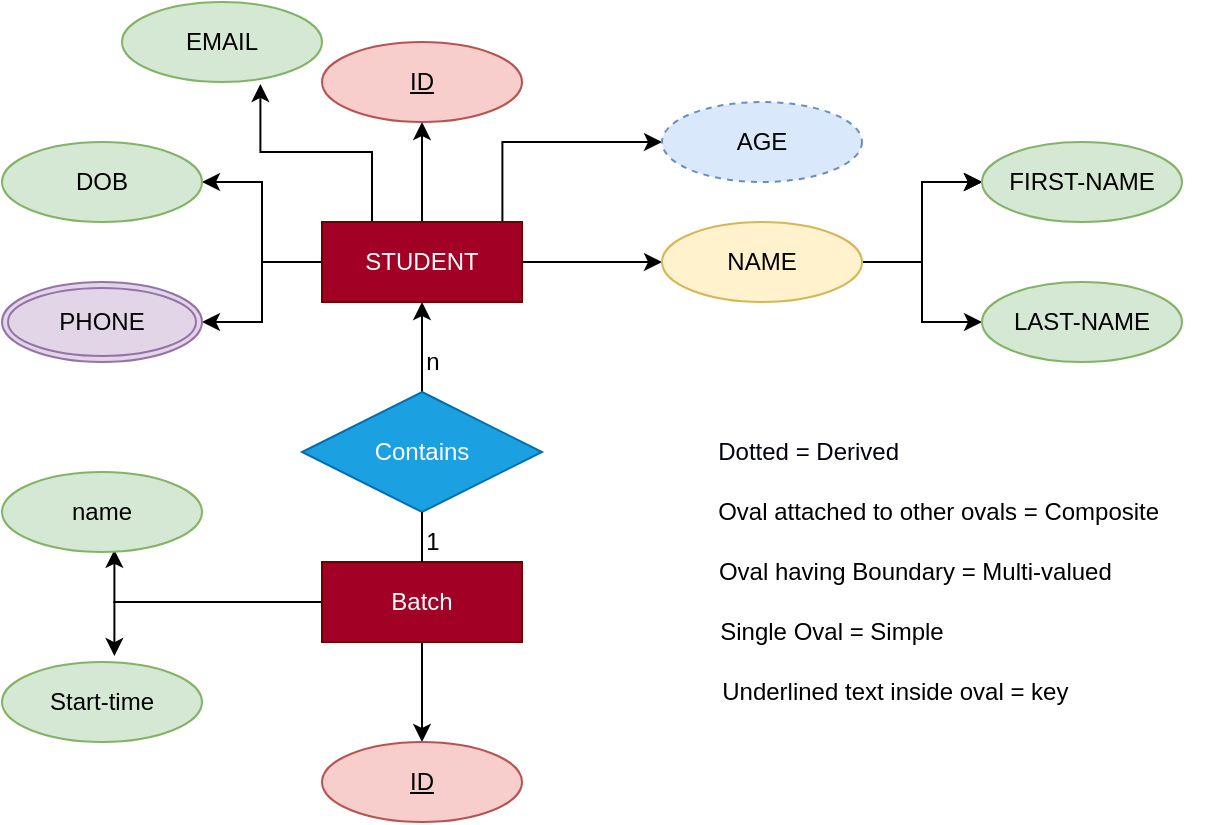 <mxfile version="21.6.2" type="device">
  <diagram id="R2lEEEUBdFMjLlhIrx00" name="Page-1">
    <mxGraphModel dx="840" dy="458" grid="1" gridSize="10" guides="1" tooltips="1" connect="1" arrows="1" fold="1" page="1" pageScale="1" pageWidth="850" pageHeight="1100" math="0" shadow="0" extFonts="Permanent Marker^https://fonts.googleapis.com/css?family=Permanent+Marker">
      <root>
        <mxCell id="0" />
        <mxCell id="1" parent="0" />
        <mxCell id="Hpv5rLEoRyB7x9i4mZ83-6" value="" style="edgeStyle=orthogonalEdgeStyle;rounded=0;orthogonalLoop=1;jettySize=auto;html=1;exitX=0.25;exitY=0;exitDx=0;exitDy=0;entryX=0.5;entryY=1;entryDx=0;entryDy=0;" edge="1" parent="1" source="Hpv5rLEoRyB7x9i4mZ83-2" target="Hpv5rLEoRyB7x9i4mZ83-5">
          <mxGeometry relative="1" as="geometry">
            <mxPoint x="270" y="110" as="targetPoint" />
            <Array as="points">
              <mxPoint x="300" y="140" />
            </Array>
          </mxGeometry>
        </mxCell>
        <mxCell id="Hpv5rLEoRyB7x9i4mZ83-9" value="" style="edgeStyle=orthogonalEdgeStyle;rounded=0;orthogonalLoop=1;jettySize=auto;html=1;" edge="1" parent="1" source="Hpv5rLEoRyB7x9i4mZ83-2" target="Hpv5rLEoRyB7x9i4mZ83-8">
          <mxGeometry relative="1" as="geometry" />
        </mxCell>
        <mxCell id="Hpv5rLEoRyB7x9i4mZ83-11" style="edgeStyle=orthogonalEdgeStyle;rounded=0;orthogonalLoop=1;jettySize=auto;html=1;exitX=0.902;exitY=-0.014;exitDx=0;exitDy=0;entryX=0;entryY=0.5;entryDx=0;entryDy=0;exitPerimeter=0;" edge="1" parent="1" source="Hpv5rLEoRyB7x9i4mZ83-2" target="Hpv5rLEoRyB7x9i4mZ83-10">
          <mxGeometry relative="1" as="geometry">
            <Array as="points">
              <mxPoint x="340" y="100" />
            </Array>
          </mxGeometry>
        </mxCell>
        <mxCell id="Hpv5rLEoRyB7x9i4mZ83-13" value="" style="edgeStyle=orthogonalEdgeStyle;rounded=0;orthogonalLoop=1;jettySize=auto;html=1;" edge="1" parent="1" source="Hpv5rLEoRyB7x9i4mZ83-2" target="Hpv5rLEoRyB7x9i4mZ83-12">
          <mxGeometry relative="1" as="geometry" />
        </mxCell>
        <mxCell id="Hpv5rLEoRyB7x9i4mZ83-23" style="edgeStyle=orthogonalEdgeStyle;rounded=0;orthogonalLoop=1;jettySize=auto;html=1;entryX=1;entryY=0.5;entryDx=0;entryDy=0;" edge="1" parent="1" source="Hpv5rLEoRyB7x9i4mZ83-2" target="Hpv5rLEoRyB7x9i4mZ83-20">
          <mxGeometry relative="1" as="geometry">
            <mxPoint x="220" y="200" as="targetPoint" />
            <Array as="points">
              <mxPoint x="220" y="160" />
              <mxPoint x="220" y="190" />
            </Array>
          </mxGeometry>
        </mxCell>
        <mxCell id="Hpv5rLEoRyB7x9i4mZ83-30" style="edgeStyle=orthogonalEdgeStyle;rounded=0;orthogonalLoop=1;jettySize=auto;html=1;exitX=0.25;exitY=0;exitDx=0;exitDy=0;entryX=0.692;entryY=1.024;entryDx=0;entryDy=0;entryPerimeter=0;" edge="1" parent="1" source="Hpv5rLEoRyB7x9i4mZ83-2" target="Hpv5rLEoRyB7x9i4mZ83-3">
          <mxGeometry relative="1" as="geometry" />
        </mxCell>
        <mxCell id="Hpv5rLEoRyB7x9i4mZ83-2" value="STUDENT" style="whiteSpace=wrap;html=1;align=center;fillColor=#a20025;fontColor=#ffffff;strokeColor=#6F0000;" vertex="1" parent="1">
          <mxGeometry x="250" y="140" width="100" height="40" as="geometry" />
        </mxCell>
        <mxCell id="Hpv5rLEoRyB7x9i4mZ83-3" value="EMAIL" style="ellipse;whiteSpace=wrap;html=1;align=center;fillColor=#d5e8d4;strokeColor=#82b366;" vertex="1" parent="1">
          <mxGeometry x="150" y="30" width="100" height="40" as="geometry" />
        </mxCell>
        <mxCell id="Hpv5rLEoRyB7x9i4mZ83-5" value="ID" style="ellipse;whiteSpace=wrap;html=1;align=center;fontStyle=4;fillColor=#f8cecc;strokeColor=#b85450;" vertex="1" parent="1">
          <mxGeometry x="250" y="50" width="100" height="40" as="geometry" />
        </mxCell>
        <mxCell id="Hpv5rLEoRyB7x9i4mZ83-8" value="DOB" style="ellipse;whiteSpace=wrap;html=1;align=center;fillColor=#d5e8d4;strokeColor=#82b366;" vertex="1" parent="1">
          <mxGeometry x="90" y="100" width="100" height="40" as="geometry" />
        </mxCell>
        <mxCell id="Hpv5rLEoRyB7x9i4mZ83-10" value="AGE" style="ellipse;whiteSpace=wrap;html=1;align=center;dashed=1;fillColor=#dae8fc;strokeColor=#6c8ebf;" vertex="1" parent="1">
          <mxGeometry x="420" y="80" width="100" height="40" as="geometry" />
        </mxCell>
        <mxCell id="Hpv5rLEoRyB7x9i4mZ83-15" value="" style="edgeStyle=orthogonalEdgeStyle;rounded=0;orthogonalLoop=1;jettySize=auto;html=1;" edge="1" parent="1" source="Hpv5rLEoRyB7x9i4mZ83-12" target="Hpv5rLEoRyB7x9i4mZ83-14">
          <mxGeometry relative="1" as="geometry" />
        </mxCell>
        <mxCell id="Hpv5rLEoRyB7x9i4mZ83-16" value="" style="edgeStyle=orthogonalEdgeStyle;rounded=0;orthogonalLoop=1;jettySize=auto;html=1;" edge="1" parent="1" source="Hpv5rLEoRyB7x9i4mZ83-12" target="Hpv5rLEoRyB7x9i4mZ83-14">
          <mxGeometry relative="1" as="geometry" />
        </mxCell>
        <mxCell id="Hpv5rLEoRyB7x9i4mZ83-17" value="" style="edgeStyle=orthogonalEdgeStyle;rounded=0;orthogonalLoop=1;jettySize=auto;html=1;" edge="1" parent="1" source="Hpv5rLEoRyB7x9i4mZ83-12" target="Hpv5rLEoRyB7x9i4mZ83-14">
          <mxGeometry relative="1" as="geometry" />
        </mxCell>
        <mxCell id="Hpv5rLEoRyB7x9i4mZ83-19" value="" style="edgeStyle=orthogonalEdgeStyle;rounded=0;orthogonalLoop=1;jettySize=auto;html=1;" edge="1" parent="1" source="Hpv5rLEoRyB7x9i4mZ83-12" target="Hpv5rLEoRyB7x9i4mZ83-18">
          <mxGeometry relative="1" as="geometry" />
        </mxCell>
        <mxCell id="Hpv5rLEoRyB7x9i4mZ83-12" value="NAME" style="ellipse;whiteSpace=wrap;html=1;align=center;fillColor=#fff2cc;strokeColor=#d6b656;" vertex="1" parent="1">
          <mxGeometry x="420" y="140" width="100" height="40" as="geometry" />
        </mxCell>
        <mxCell id="Hpv5rLEoRyB7x9i4mZ83-14" value="FIRST-NAME" style="ellipse;whiteSpace=wrap;html=1;align=center;fillColor=#d5e8d4;strokeColor=#82b366;" vertex="1" parent="1">
          <mxGeometry x="580" y="100" width="100" height="40" as="geometry" />
        </mxCell>
        <mxCell id="Hpv5rLEoRyB7x9i4mZ83-18" value="LAST-NAME" style="ellipse;whiteSpace=wrap;html=1;align=center;fillColor=#d5e8d4;strokeColor=#82b366;" vertex="1" parent="1">
          <mxGeometry x="580" y="170" width="100" height="40" as="geometry" />
        </mxCell>
        <mxCell id="Hpv5rLEoRyB7x9i4mZ83-20" value="PHONE" style="ellipse;shape=doubleEllipse;margin=3;whiteSpace=wrap;html=1;align=center;fillColor=#e1d5e7;strokeColor=#9673a6;" vertex="1" parent="1">
          <mxGeometry x="90" y="170" width="100" height="40" as="geometry" />
        </mxCell>
        <mxCell id="Hpv5rLEoRyB7x9i4mZ83-24" value="&lt;font color=&quot;#000111&quot;&gt;Dotted = Derived&amp;nbsp; &amp;nbsp; &amp;nbsp; &amp;nbsp; &amp;nbsp; &amp;nbsp; &amp;nbsp;&lt;/font&gt;" style="text;html=1;strokeColor=none;fillColor=none;align=center;verticalAlign=middle;whiteSpace=wrap;rounded=0;" vertex="1" parent="1">
          <mxGeometry x="430" y="240" width="170" height="30" as="geometry" />
        </mxCell>
        <mxCell id="Hpv5rLEoRyB7x9i4mZ83-25" value="Oval attached to other ovals = Composite&amp;nbsp; &amp;nbsp; &amp;nbsp; &amp;nbsp;" style="text;html=1;strokeColor=none;fillColor=none;align=center;verticalAlign=middle;whiteSpace=wrap;rounded=0;" vertex="1" parent="1">
          <mxGeometry x="440" y="270" width="260" height="30" as="geometry" />
        </mxCell>
        <mxCell id="Hpv5rLEoRyB7x9i4mZ83-27" value="Oval having Boundary = Multi-valued&amp;nbsp;&amp;nbsp;" style="text;html=1;strokeColor=none;fillColor=none;align=center;verticalAlign=middle;whiteSpace=wrap;rounded=0;" vertex="1" parent="1">
          <mxGeometry x="430" y="300" width="240" height="30" as="geometry" />
        </mxCell>
        <mxCell id="Hpv5rLEoRyB7x9i4mZ83-28" value="Single Oval = Simple" style="text;html=1;strokeColor=none;fillColor=none;align=center;verticalAlign=middle;whiteSpace=wrap;rounded=0;" vertex="1" parent="1">
          <mxGeometry x="410" y="330" width="190" height="30" as="geometry" />
        </mxCell>
        <mxCell id="Hpv5rLEoRyB7x9i4mZ83-29" value="Underlined text inside oval = key&amp;nbsp; &amp;nbsp; &amp;nbsp;" style="text;html=1;strokeColor=none;fillColor=none;align=center;verticalAlign=middle;whiteSpace=wrap;rounded=0;" vertex="1" parent="1">
          <mxGeometry x="430" y="360" width="230" height="30" as="geometry" />
        </mxCell>
        <mxCell id="Hpv5rLEoRyB7x9i4mZ83-33" value="" style="edgeStyle=orthogonalEdgeStyle;rounded=0;orthogonalLoop=1;jettySize=auto;html=1;" edge="1" parent="1" source="Hpv5rLEoRyB7x9i4mZ83-31" target="Hpv5rLEoRyB7x9i4mZ83-32">
          <mxGeometry relative="1" as="geometry" />
        </mxCell>
        <mxCell id="Hpv5rLEoRyB7x9i4mZ83-42" style="edgeStyle=orthogonalEdgeStyle;rounded=0;orthogonalLoop=1;jettySize=auto;html=1;exitX=0;exitY=0.5;exitDx=0;exitDy=0;entryX=0.562;entryY=0.973;entryDx=0;entryDy=0;entryPerimeter=0;" edge="1" parent="1" source="Hpv5rLEoRyB7x9i4mZ83-31" target="Hpv5rLEoRyB7x9i4mZ83-34">
          <mxGeometry relative="1" as="geometry">
            <mxPoint x="140" y="330" as="targetPoint" />
            <Array as="points">
              <mxPoint x="146" y="330" />
            </Array>
          </mxGeometry>
        </mxCell>
        <mxCell id="Hpv5rLEoRyB7x9i4mZ83-44" style="edgeStyle=orthogonalEdgeStyle;rounded=0;orthogonalLoop=1;jettySize=auto;html=1;exitX=0;exitY=0.5;exitDx=0;exitDy=0;entryX=0.562;entryY=-0.074;entryDx=0;entryDy=0;entryPerimeter=0;" edge="1" parent="1" source="Hpv5rLEoRyB7x9i4mZ83-31" target="Hpv5rLEoRyB7x9i4mZ83-35">
          <mxGeometry relative="1" as="geometry" />
        </mxCell>
        <mxCell id="Hpv5rLEoRyB7x9i4mZ83-31" value="Batch" style="whiteSpace=wrap;html=1;align=center;fillColor=#a20025;fontColor=#ffffff;strokeColor=#6F0000;" vertex="1" parent="1">
          <mxGeometry x="250" y="310" width="100" height="40" as="geometry" />
        </mxCell>
        <mxCell id="Hpv5rLEoRyB7x9i4mZ83-32" value="ID" style="ellipse;whiteSpace=wrap;html=1;align=center;fontStyle=4;fillColor=#f8cecc;strokeColor=#b85450;" vertex="1" parent="1">
          <mxGeometry x="250" y="400" width="100" height="40" as="geometry" />
        </mxCell>
        <mxCell id="Hpv5rLEoRyB7x9i4mZ83-34" value="name" style="ellipse;whiteSpace=wrap;html=1;align=center;fillColor=#d5e8d4;strokeColor=#82b366;" vertex="1" parent="1">
          <mxGeometry x="90" y="265" width="100" height="40" as="geometry" />
        </mxCell>
        <mxCell id="Hpv5rLEoRyB7x9i4mZ83-35" value="Start-time" style="ellipse;whiteSpace=wrap;html=1;align=center;fillColor=#d5e8d4;strokeColor=#82b366;" vertex="1" parent="1">
          <mxGeometry x="90" y="360" width="100" height="40" as="geometry" />
        </mxCell>
        <mxCell id="Hpv5rLEoRyB7x9i4mZ83-53" style="edgeStyle=orthogonalEdgeStyle;rounded=0;orthogonalLoop=1;jettySize=auto;html=1;exitX=0.5;exitY=0;exitDx=0;exitDy=0;entryX=0.5;entryY=1;entryDx=0;entryDy=0;" edge="1" parent="1" source="Hpv5rLEoRyB7x9i4mZ83-39" target="Hpv5rLEoRyB7x9i4mZ83-2">
          <mxGeometry relative="1" as="geometry" />
        </mxCell>
        <mxCell id="Hpv5rLEoRyB7x9i4mZ83-39" value="Contains" style="shape=rhombus;perimeter=rhombusPerimeter;whiteSpace=wrap;html=1;align=center;fillColor=#1ba1e2;fontColor=#ffffff;strokeColor=#006EAF;" vertex="1" parent="1">
          <mxGeometry x="240" y="225" width="120" height="60" as="geometry" />
        </mxCell>
        <mxCell id="Hpv5rLEoRyB7x9i4mZ83-46" value="" style="endArrow=none;html=1;rounded=0;entryX=0.5;entryY=0;entryDx=0;entryDy=0;exitX=0.5;exitY=1;exitDx=0;exitDy=0;" edge="1" parent="1" source="Hpv5rLEoRyB7x9i4mZ83-39" target="Hpv5rLEoRyB7x9i4mZ83-31">
          <mxGeometry relative="1" as="geometry">
            <mxPoint x="300" y="280" as="sourcePoint" />
            <mxPoint x="480" y="240" as="targetPoint" />
          </mxGeometry>
        </mxCell>
        <mxCell id="Hpv5rLEoRyB7x9i4mZ83-50" value="1" style="text;html=1;align=center;verticalAlign=middle;resizable=0;points=[];autosize=1;strokeColor=none;fillColor=none;" vertex="1" parent="1">
          <mxGeometry x="290" y="285" width="30" height="30" as="geometry" />
        </mxCell>
        <mxCell id="Hpv5rLEoRyB7x9i4mZ83-51" value="n" style="text;html=1;align=center;verticalAlign=middle;resizable=0;points=[];autosize=1;strokeColor=none;fillColor=none;" vertex="1" parent="1">
          <mxGeometry x="290" y="195" width="30" height="30" as="geometry" />
        </mxCell>
      </root>
    </mxGraphModel>
  </diagram>
</mxfile>
